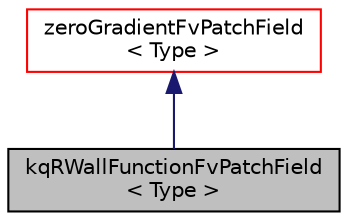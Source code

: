 digraph "kqRWallFunctionFvPatchField&lt; Type &gt;"
{
  bgcolor="transparent";
  edge [fontname="Helvetica",fontsize="10",labelfontname="Helvetica",labelfontsize="10"];
  node [fontname="Helvetica",fontsize="10",shape=record];
  Node1 [label="kqRWallFunctionFvPatchField\l\< Type \>",height=0.2,width=0.4,color="black", fillcolor="grey75", style="filled", fontcolor="black"];
  Node2 -> Node1 [dir="back",color="midnightblue",fontsize="10",style="solid",fontname="Helvetica"];
  Node2 [label="zeroGradientFvPatchField\l\< Type \>",height=0.2,width=0.4,color="red",URL="$a02896.html",tooltip="This boundary condition applies a zero-gradient condition from the patch internal field onto the patc..."];
}
